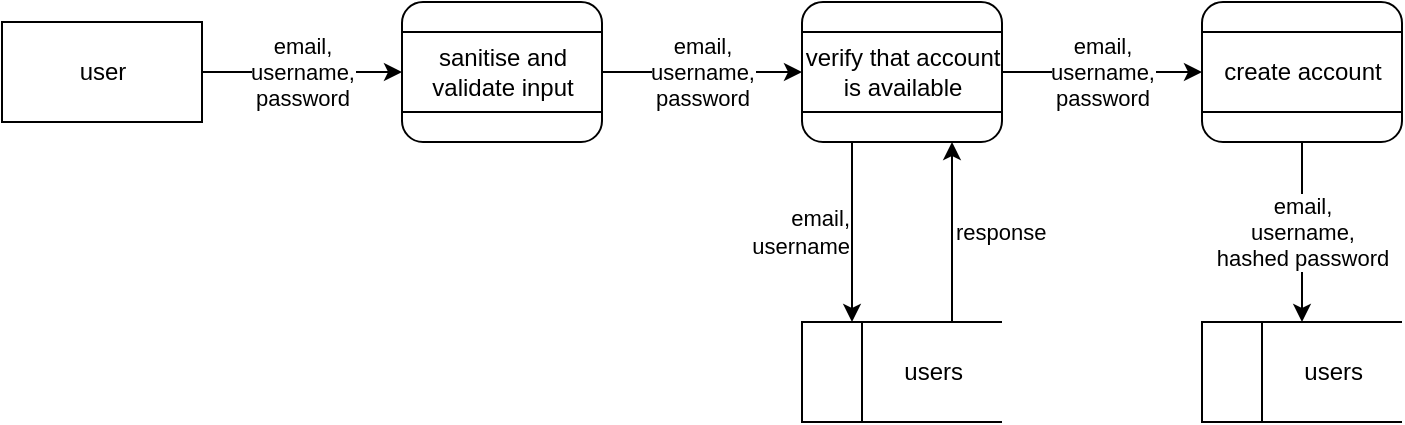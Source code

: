 <mxfile version="20.8.10" type="device" pages="3"><diagram name="signup system" id="MmcYe2nSXoIV_PRa-pRE"><mxGraphModel dx="1434" dy="888" grid="1" gridSize="10" guides="1" tooltips="1" connect="1" arrows="1" fold="1" page="1" pageScale="1" pageWidth="827" pageHeight="1169" math="0" shadow="0"><root><mxCell id="0"/><mxCell id="1" parent="0"/><mxCell id="6x7GAZBA7fTDP16630Tc-1" value="email,&lt;br&gt;username,&lt;br&gt;password" style="edgeStyle=orthogonalEdgeStyle;rounded=0;orthogonalLoop=1;jettySize=auto;html=1;exitX=1;exitY=0.5;exitDx=0;exitDy=0;entryX=0;entryY=0.5;entryDx=0;entryDy=0;" parent="1" source="6x7GAZBA7fTDP16630Tc-2" target="6x7GAZBA7fTDP16630Tc-5" edge="1"><mxGeometry relative="1" as="geometry"><mxPoint x="200" y="25" as="targetPoint"/></mxGeometry></mxCell><mxCell id="6x7GAZBA7fTDP16630Tc-2" value="user" style="html=1;dashed=0;whitespace=wrap;rounded=0;glass=0;sketch=0;" parent="1" vertex="1"><mxGeometry x="40" y="40" width="100" height="50" as="geometry"/></mxCell><mxCell id="6x7GAZBA7fTDP16630Tc-3" value="" style="html=1;dashed=0;whitespace=wrap;rounded=1;glass=0;sketch=0;" parent="1" vertex="1"><mxGeometry x="240" y="30" width="100" height="70" as="geometry"/></mxCell><mxCell id="6x7GAZBA7fTDP16630Tc-4" value="email,&lt;br&gt;username,&lt;br&gt;password" style="edgeStyle=orthogonalEdgeStyle;rounded=0;orthogonalLoop=1;jettySize=auto;html=1;exitX=1;exitY=0.5;exitDx=0;exitDy=0;entryX=0;entryY=0.5;entryDx=0;entryDy=0;" parent="1" source="6x7GAZBA7fTDP16630Tc-5" target="6x7GAZBA7fTDP16630Tc-7" edge="1"><mxGeometry relative="1" as="geometry"/></mxCell><mxCell id="6x7GAZBA7fTDP16630Tc-5" value="sanitise and&lt;br&gt;validate input" style="html=1;dashed=0;whitespace=wrap;rounded=0;glass=0;sketch=0;" parent="1" vertex="1"><mxGeometry x="240" y="45" width="100" height="40" as="geometry"/></mxCell><mxCell id="6x7GAZBA7fTDP16630Tc-6" value="email,&lt;br&gt;username" style="edgeStyle=orthogonalEdgeStyle;rounded=0;orthogonalLoop=1;jettySize=auto;html=1;exitX=0.25;exitY=1;exitDx=0;exitDy=0;entryX=0.25;entryY=0;entryDx=0;entryDy=0;entryPerimeter=0;align=right;" parent="1" source="6x7GAZBA7fTDP16630Tc-7" target="6x7GAZBA7fTDP16630Tc-11" edge="1"><mxGeometry relative="1" as="geometry"/></mxCell><mxCell id="6x7GAZBA7fTDP16630Tc-7" value="" style="html=1;dashed=0;whitespace=wrap;rounded=1;glass=0;sketch=0;" parent="1" vertex="1"><mxGeometry x="440" y="30" width="100" height="70" as="geometry"/></mxCell><mxCell id="6x7GAZBA7fTDP16630Tc-8" value="email,&lt;br&gt;username,&lt;br&gt;password" style="edgeStyle=orthogonalEdgeStyle;rounded=0;orthogonalLoop=1;jettySize=auto;html=1;exitX=1;exitY=0.5;exitDx=0;exitDy=0;entryX=0;entryY=0.5;entryDx=0;entryDy=0;" parent="1" source="6x7GAZBA7fTDP16630Tc-9" target="6x7GAZBA7fTDP16630Tc-13" edge="1"><mxGeometry relative="1" as="geometry"/></mxCell><mxCell id="6x7GAZBA7fTDP16630Tc-9" value="verify that account&lt;br&gt;is available" style="html=1;dashed=0;whitespace=wrap;rounded=0;glass=0;sketch=0;" parent="1" vertex="1"><mxGeometry x="440" y="45" width="100" height="40" as="geometry"/></mxCell><mxCell id="6x7GAZBA7fTDP16630Tc-10" value="response" style="edgeStyle=orthogonalEdgeStyle;rounded=0;orthogonalLoop=1;jettySize=auto;html=1;exitX=0.75;exitY=0;exitDx=0;exitDy=0;entryX=0.75;entryY=1;entryDx=0;entryDy=0;exitPerimeter=0;align=left;" parent="1" source="6x7GAZBA7fTDP16630Tc-11" target="6x7GAZBA7fTDP16630Tc-7" edge="1"><mxGeometry relative="1" as="geometry"/></mxCell><mxCell id="6x7GAZBA7fTDP16630Tc-11" value="&lt;span style=&quot;white-space: pre;&quot;&gt;&#9;&lt;/span&gt;users" style="html=1;dashed=0;whitespace=wrap;shape=mxgraph.dfd.dataStoreID;align=center;spacingLeft=3;points=[[0,0],[0.5,0],[1,0],[0,0.5],[1,0.5],[0,1],[0.5,1],[1,1]];rounded=0;glass=0;sketch=0;" parent="1" vertex="1"><mxGeometry x="440" y="190" width="100" height="50" as="geometry"/></mxCell><mxCell id="6x7GAZBA7fTDP16630Tc-12" value="email,&lt;br&gt;username,&lt;br&gt;hashed password" style="edgeStyle=orthogonalEdgeStyle;rounded=0;orthogonalLoop=1;jettySize=auto;html=1;exitX=0.5;exitY=1;exitDx=0;exitDy=0;entryX=0.5;entryY=0;entryDx=0;entryDy=0;" parent="1" source="6x7GAZBA7fTDP16630Tc-13" target="6x7GAZBA7fTDP16630Tc-15" edge="1"><mxGeometry relative="1" as="geometry"/></mxCell><mxCell id="6x7GAZBA7fTDP16630Tc-13" value="" style="html=1;dashed=0;whitespace=wrap;rounded=1;glass=0;sketch=0;" parent="1" vertex="1"><mxGeometry x="640" y="30" width="100" height="70" as="geometry"/></mxCell><mxCell id="6x7GAZBA7fTDP16630Tc-14" value="create account" style="html=1;dashed=0;whitespace=wrap;rounded=0;glass=0;sketch=0;" parent="1" vertex="1"><mxGeometry x="640" y="45" width="100" height="40" as="geometry"/></mxCell><mxCell id="6x7GAZBA7fTDP16630Tc-15" value="&lt;span style=&quot;white-space: pre;&quot;&gt;&#9;&lt;/span&gt;users" style="html=1;dashed=0;whitespace=wrap;shape=mxgraph.dfd.dataStoreID;align=center;spacingLeft=3;points=[[0,0],[0.5,0],[1,0],[0,0.5],[1,0.5],[0,1],[0.5,1],[1,1]];rounded=0;glass=0;sketch=0;" parent="1" vertex="1"><mxGeometry x="640" y="190" width="100" height="50" as="geometry"/></mxCell></root></mxGraphModel></diagram><diagram id="SRghj2Egkd5V3ly6TPr2" name="login system"><mxGraphModel dx="1195" dy="740" grid="1" gridSize="10" guides="1" tooltips="1" connect="1" arrows="1" fold="1" page="1" pageScale="1" pageWidth="827" pageHeight="1169" math="0" shadow="0"><root><mxCell id="0"/><mxCell id="1" parent="0"/><mxCell id="NfuU1oJnb94S72nSMtdS-1" value="username,&lt;br&gt;password" style="edgeStyle=orthogonalEdgeStyle;rounded=0;orthogonalLoop=1;jettySize=auto;html=1;exitX=1;exitY=0.5;exitDx=0;exitDy=0;entryX=0;entryY=0.5;entryDx=0;entryDy=0;" parent="1" source="NfuU1oJnb94S72nSMtdS-2" target="NfuU1oJnb94S72nSMtdS-4" edge="1"><mxGeometry relative="1" as="geometry"/></mxCell><mxCell id="NfuU1oJnb94S72nSMtdS-2" value="user" style="html=1;dashed=0;whitespace=wrap;rounded=0;glass=0;sketch=0;" parent="1" vertex="1"><mxGeometry x="40" y="40" width="100" height="50" as="geometry"/></mxCell><mxCell id="NfuU1oJnb94S72nSMtdS-3" value="" style="html=1;dashed=0;whitespace=wrap;rounded=1;glass=0;sketch=0;" parent="1" vertex="1"><mxGeometry x="240" y="30" width="100" height="70" as="geometry"/></mxCell><mxCell id="NfuU1oJnb94S72nSMtdS-4" value="sanitise and&lt;br&gt;validate input" style="html=1;dashed=0;whitespace=wrap;rounded=0;glass=0;sketch=0;" parent="1" vertex="1"><mxGeometry x="240" y="45" width="100" height="40" as="geometry"/></mxCell><mxCell id="NfuU1oJnb94S72nSMtdS-5" value="username,&lt;br&gt;password" style="edgeStyle=orthogonalEdgeStyle;rounded=0;orthogonalLoop=1;jettySize=auto;html=1;exitX=1;exitY=0.5;exitDx=0;exitDy=0;entryX=0;entryY=0.5;entryDx=0;entryDy=0;" parent="1" source="NfuU1oJnb94S72nSMtdS-4" target="NfuU1oJnb94S72nSMtdS-9" edge="1"><mxGeometry relative="1" as="geometry"><mxPoint x="300.0" y="-315.0" as="sourcePoint"/><mxPoint as="offset"/></mxGeometry></mxCell><mxCell id="NfuU1oJnb94S72nSMtdS-6" value="username" style="edgeStyle=orthogonalEdgeStyle;rounded=0;orthogonalLoop=1;jettySize=auto;html=1;exitX=0.25;exitY=1;exitDx=0;exitDy=0;entryX=0.25;entryY=0;entryDx=0;entryDy=0;entryPerimeter=0;align=right;" parent="1" source="NfuU1oJnb94S72nSMtdS-7" target="NfuU1oJnb94S72nSMtdS-10" edge="1"><mxGeometry relative="1" as="geometry"/></mxCell><mxCell id="NfuU1oJnb94S72nSMtdS-7" value="" style="html=1;dashed=0;whitespace=wrap;rounded=1;glass=0;sketch=0;" parent="1" vertex="1"><mxGeometry x="440" y="30" width="100" height="70" as="geometry"/></mxCell><mxCell id="NfuU1oJnb94S72nSMtdS-8" value="username" style="edgeStyle=orthogonalEdgeStyle;rounded=0;orthogonalLoop=1;jettySize=auto;html=1;exitX=1;exitY=0.5;exitDx=0;exitDy=0;entryX=0;entryY=0.5;entryDx=0;entryDy=0;" parent="1" source="NfuU1oJnb94S72nSMtdS-9" target="NfuU1oJnb94S72nSMtdS-14" edge="1"><mxGeometry relative="1" as="geometry"/></mxCell><mxCell id="NfuU1oJnb94S72nSMtdS-9" value="verify that&lt;br&gt;passwords match" style="html=1;dashed=0;whitespace=wrap;rounded=0;glass=0;sketch=0;" parent="1" vertex="1"><mxGeometry x="440" y="45" width="100" height="40" as="geometry"/></mxCell><mxCell id="NfuU1oJnb94S72nSMtdS-10" value="&lt;span style=&quot;white-space: pre;&quot;&gt;&#9;&lt;/span&gt;users" style="html=1;dashed=0;whitespace=wrap;shape=mxgraph.dfd.dataStoreID;align=center;spacingLeft=3;points=[[0,0],[0.5,0],[1,0],[0,0.5],[1,0.5],[0,1],[0.5,1],[1,1]];rounded=0;glass=0;sketch=0;" parent="1" vertex="1"><mxGeometry x="440" y="190" width="100" height="50" as="geometry"/></mxCell><mxCell id="NfuU1oJnb94S72nSMtdS-11" value="hashed&lt;br&gt;password" style="edgeStyle=orthogonalEdgeStyle;rounded=0;orthogonalLoop=1;jettySize=auto;html=1;entryX=0.75;entryY=1;entryDx=0;entryDy=0;exitX=0.75;exitY=0;exitDx=0;exitDy=0;exitPerimeter=0;align=left;" parent="1" source="NfuU1oJnb94S72nSMtdS-10" target="NfuU1oJnb94S72nSMtdS-7" edge="1"><mxGeometry x="0.005" relative="1" as="geometry"><mxPoint x="520" y="-240" as="targetPoint"/><mxPoint x="510" y="-210" as="sourcePoint"/><mxPoint as="offset"/></mxGeometry></mxCell><mxCell id="NfuU1oJnb94S72nSMtdS-12" value="username" style="edgeStyle=orthogonalEdgeStyle;rounded=0;orthogonalLoop=1;jettySize=auto;html=1;exitX=0.25;exitY=1;exitDx=0;exitDy=0;entryX=0.25;entryY=0;entryDx=0;entryDy=0;entryPerimeter=0;align=right;" parent="1" source="NfuU1oJnb94S72nSMtdS-13" target="NfuU1oJnb94S72nSMtdS-16" edge="1"><mxGeometry relative="1" as="geometry"/></mxCell><mxCell id="NfuU1oJnb94S72nSMtdS-13" value="" style="html=1;dashed=0;whitespace=wrap;rounded=1;glass=0;sketch=0;" parent="1" vertex="1"><mxGeometry x="640" y="30" width="100" height="70" as="geometry"/></mxCell><mxCell id="NfuU1oJnb94S72nSMtdS-14" value="create browser&lt;br&gt;session" style="html=1;dashed=0;whitespace=wrap;rounded=0;glass=0;sketch=0;" parent="1" vertex="1"><mxGeometry x="640" y="45" width="100" height="40" as="geometry"/></mxCell><mxCell id="NfuU1oJnb94S72nSMtdS-15" value="user ID,&lt;br style=&quot;&quot;&gt;&lt;div style=&quot;&quot;&gt;role&lt;/div&gt;" style="edgeStyle=orthogonalEdgeStyle;rounded=0;orthogonalLoop=1;jettySize=auto;html=1;exitX=0.75;exitY=0;exitDx=0;exitDy=0;entryX=0.75;entryY=1;entryDx=0;entryDy=0;exitPerimeter=0;align=left;" parent="1" source="NfuU1oJnb94S72nSMtdS-16" target="NfuU1oJnb94S72nSMtdS-13" edge="1"><mxGeometry relative="1" as="geometry"/></mxCell><mxCell id="NfuU1oJnb94S72nSMtdS-16" value="&lt;span style=&quot;white-space: pre;&quot;&gt;&#9;&lt;/span&gt;users" style="html=1;dashed=0;whitespace=wrap;shape=mxgraph.dfd.dataStoreID;align=center;spacingLeft=3;points=[[0,0],[0.5,0],[1,0],[0,0.5],[1,0.5],[0,1],[0.5,1],[1,1]];rounded=0;glass=0;sketch=0;" parent="1" vertex="1"><mxGeometry x="640" y="190" width="100" height="50" as="geometry"/></mxCell><mxCell id="NfuU1oJnb94S72nSMtdS-17" value="user" style="html=1;dashed=0;whitespace=wrap;rounded=0;glass=0;sketch=0;" parent="1" vertex="1"><mxGeometry x="840" y="40" width="100" height="50" as="geometry"/></mxCell><mxCell id="NfuU1oJnb94S72nSMtdS-18" value="session" style="edgeStyle=orthogonalEdgeStyle;rounded=0;orthogonalLoop=1;jettySize=auto;html=1;entryX=0;entryY=0.5;entryDx=0;entryDy=0;" parent="1" source="NfuU1oJnb94S72nSMtdS-14" target="NfuU1oJnb94S72nSMtdS-17" edge="1"><mxGeometry relative="1" as="geometry"><mxPoint x="760" y="-320" as="targetPoint"/></mxGeometry></mxCell></root></mxGraphModel></diagram><diagram id="GROtQJiAgokstz3efQkA" name="upload system"><mxGraphModel dx="1434" dy="888" grid="1" gridSize="10" guides="1" tooltips="1" connect="1" arrows="1" fold="1" page="1" pageScale="1" pageWidth="827" pageHeight="1169" math="0" shadow="0"><root><mxCell id="0"/><mxCell id="1" parent="0"/><mxCell id="humjPtb2cvcJOQG3zCAj-1" value="file,&lt;br&gt;file visibility" style="edgeStyle=orthogonalEdgeStyle;rounded=0;orthogonalLoop=1;jettySize=auto;html=1;exitX=1;exitY=0.5;exitDx=0;exitDy=0;entryX=0;entryY=0.5;entryDx=0;entryDy=0;" parent="1" source="humjPtb2cvcJOQG3zCAj-2" target="humjPtb2cvcJOQG3zCAj-4" edge="1"><mxGeometry relative="1" as="geometry"/></mxCell><mxCell id="humjPtb2cvcJOQG3zCAj-2" value="user" style="html=1;dashed=0;whitespace=wrap;rounded=0;glass=0;sketch=0;" parent="1" vertex="1"><mxGeometry x="40" y="40" width="100" height="50" as="geometry"/></mxCell><mxCell id="humjPtb2cvcJOQG3zCAj-3" value="" style="html=1;dashed=0;whitespace=wrap;rounded=1;glass=0;sketch=0;" parent="1" vertex="1"><mxGeometry x="240" y="30" width="100" height="70" as="geometry"/></mxCell><mxCell id="humjPtb2cvcJOQG3zCAj-4" value="sanitise and&lt;br&gt;validate input" style="html=1;dashed=0;whitespace=wrap;rounded=0;glass=0;sketch=0;" parent="1" vertex="1"><mxGeometry x="240" y="45" width="100" height="40" as="geometry"/></mxCell><mxCell id="humjPtb2cvcJOQG3zCAj-5" value="&lt;div&gt;file,&lt;/div&gt;&lt;div&gt;file visibility&lt;/div&gt;" style="edgeStyle=orthogonalEdgeStyle;rounded=0;orthogonalLoop=1;jettySize=auto;html=1;exitX=0.5;exitY=1;exitDx=0;exitDy=0;entryX=0.5;entryY=0;entryDx=0;entryDy=0;" parent="1" source="humjPtb2cvcJOQG3zCAj-6" target="humjPtb2cvcJOQG3zCAj-9" edge="1"><mxGeometry relative="1" as="geometry"/></mxCell><mxCell id="humjPtb2cvcJOQG3zCAj-6" value="" style="html=1;dashed=0;whitespace=wrap;rounded=1;glass=0;sketch=0;" parent="1" vertex="1"><mxGeometry x="640" y="30" width="100" height="70" as="geometry"/></mxCell><mxCell id="humjPtb2cvcJOQG3zCAj-7" value="upload file" style="html=1;dashed=0;whitespace=wrap;rounded=0;glass=0;sketch=0;" parent="1" vertex="1"><mxGeometry x="640" y="45" width="100" height="40" as="geometry"/></mxCell><mxCell id="humjPtb2cvcJOQG3zCAj-8" value="file,&lt;br&gt;file visibility" style="edgeStyle=orthogonalEdgeStyle;rounded=0;orthogonalLoop=1;jettySize=auto;html=1;exitX=1;exitY=0.5;exitDx=0;exitDy=0;entryX=0;entryY=0.5;entryDx=0;entryDy=0;" parent="1" source="humjPtb2cvcJOQG3zCAj-4" target="humjPtb2cvcJOQG3zCAj-13" edge="1"><mxGeometry relative="1" as="geometry"><mxPoint x="300" y="-580" as="targetPoint"/></mxGeometry></mxCell><mxCell id="humjPtb2cvcJOQG3zCAj-9" value="&lt;span style=&quot;white-space: pre;&quot;&gt;&#9;&lt;/span&gt;files" style="html=1;dashed=0;whitespace=wrap;shape=mxgraph.dfd.dataStoreID;align=center;spacingLeft=3;points=[[0,0],[0.5,0],[1,0],[0,0.5],[1,0.5],[0,1],[0.5,1],[1,1]];rounded=0;glass=0;sketch=0;" parent="1" vertex="1"><mxGeometry x="640" y="190" width="100" height="50" as="geometry"/></mxCell><mxCell id="humjPtb2cvcJOQG3zCAj-10" value="file size" style="edgeStyle=orthogonalEdgeStyle;rounded=0;orthogonalLoop=1;jettySize=auto;html=1;exitX=0.25;exitY=1;exitDx=0;exitDy=0;entryX=0.248;entryY=0;entryDx=0;entryDy=0;entryPerimeter=0;align=right;" parent="1" source="humjPtb2cvcJOQG3zCAj-11" target="humjPtb2cvcJOQG3zCAj-15" edge="1"><mxGeometry relative="1" as="geometry"/></mxCell><mxCell id="humjPtb2cvcJOQG3zCAj-11" value="" style="html=1;dashed=0;whitespace=wrap;rounded=1;glass=0;sketch=0;" parent="1" vertex="1"><mxGeometry x="440" y="30" width="100" height="70" as="geometry"/></mxCell><mxCell id="humjPtb2cvcJOQG3zCAj-12" value="file,&lt;br&gt;file visibility" style="edgeStyle=orthogonalEdgeStyle;rounded=0;orthogonalLoop=1;jettySize=auto;html=1;exitX=1;exitY=0.5;exitDx=0;exitDy=0;entryX=0;entryY=0.5;entryDx=0;entryDy=0;" parent="1" source="humjPtb2cvcJOQG3zCAj-13" target="humjPtb2cvcJOQG3zCAj-7" edge="1"><mxGeometry relative="1" as="geometry"/></mxCell><mxCell id="humjPtb2cvcJOQG3zCAj-13" value="verify that space&lt;br&gt;is&amp;nbsp;available" style="html=1;dashed=0;whitespace=wrap;rounded=0;glass=0;sketch=0;" parent="1" vertex="1"><mxGeometry x="440" y="45" width="100" height="40" as="geometry"/></mxCell><mxCell id="humjPtb2cvcJOQG3zCAj-14" value="response" style="edgeStyle=orthogonalEdgeStyle;rounded=0;orthogonalLoop=1;jettySize=auto;html=1;entryX=0.75;entryY=1;entryDx=0;entryDy=0;exitX=0.75;exitY=0;exitDx=0;exitDy=0;exitPerimeter=0;align=left;" parent="1" source="humjPtb2cvcJOQG3zCAj-15" target="humjPtb2cvcJOQG3zCAj-11" edge="1"><mxGeometry relative="1" as="geometry"><mxPoint x="540" y="-580" as="sourcePoint"/></mxGeometry></mxCell><mxCell id="humjPtb2cvcJOQG3zCAj-15" value="&lt;span style=&quot;white-space: pre;&quot;&gt;&#9;&lt;/span&gt;files" style="html=1;dashed=0;whitespace=wrap;shape=mxgraph.dfd.dataStoreID;align=center;spacingLeft=3;points=[[0,0],[0.5,0],[1,0],[0,0.5],[1,0.5],[0,1],[0.5,1],[1,1]];rounded=0;glass=0;sketch=0;" parent="1" vertex="1"><mxGeometry x="440" y="190" width="100" height="50" as="geometry"/></mxCell></root></mxGraphModel></diagram></mxfile>